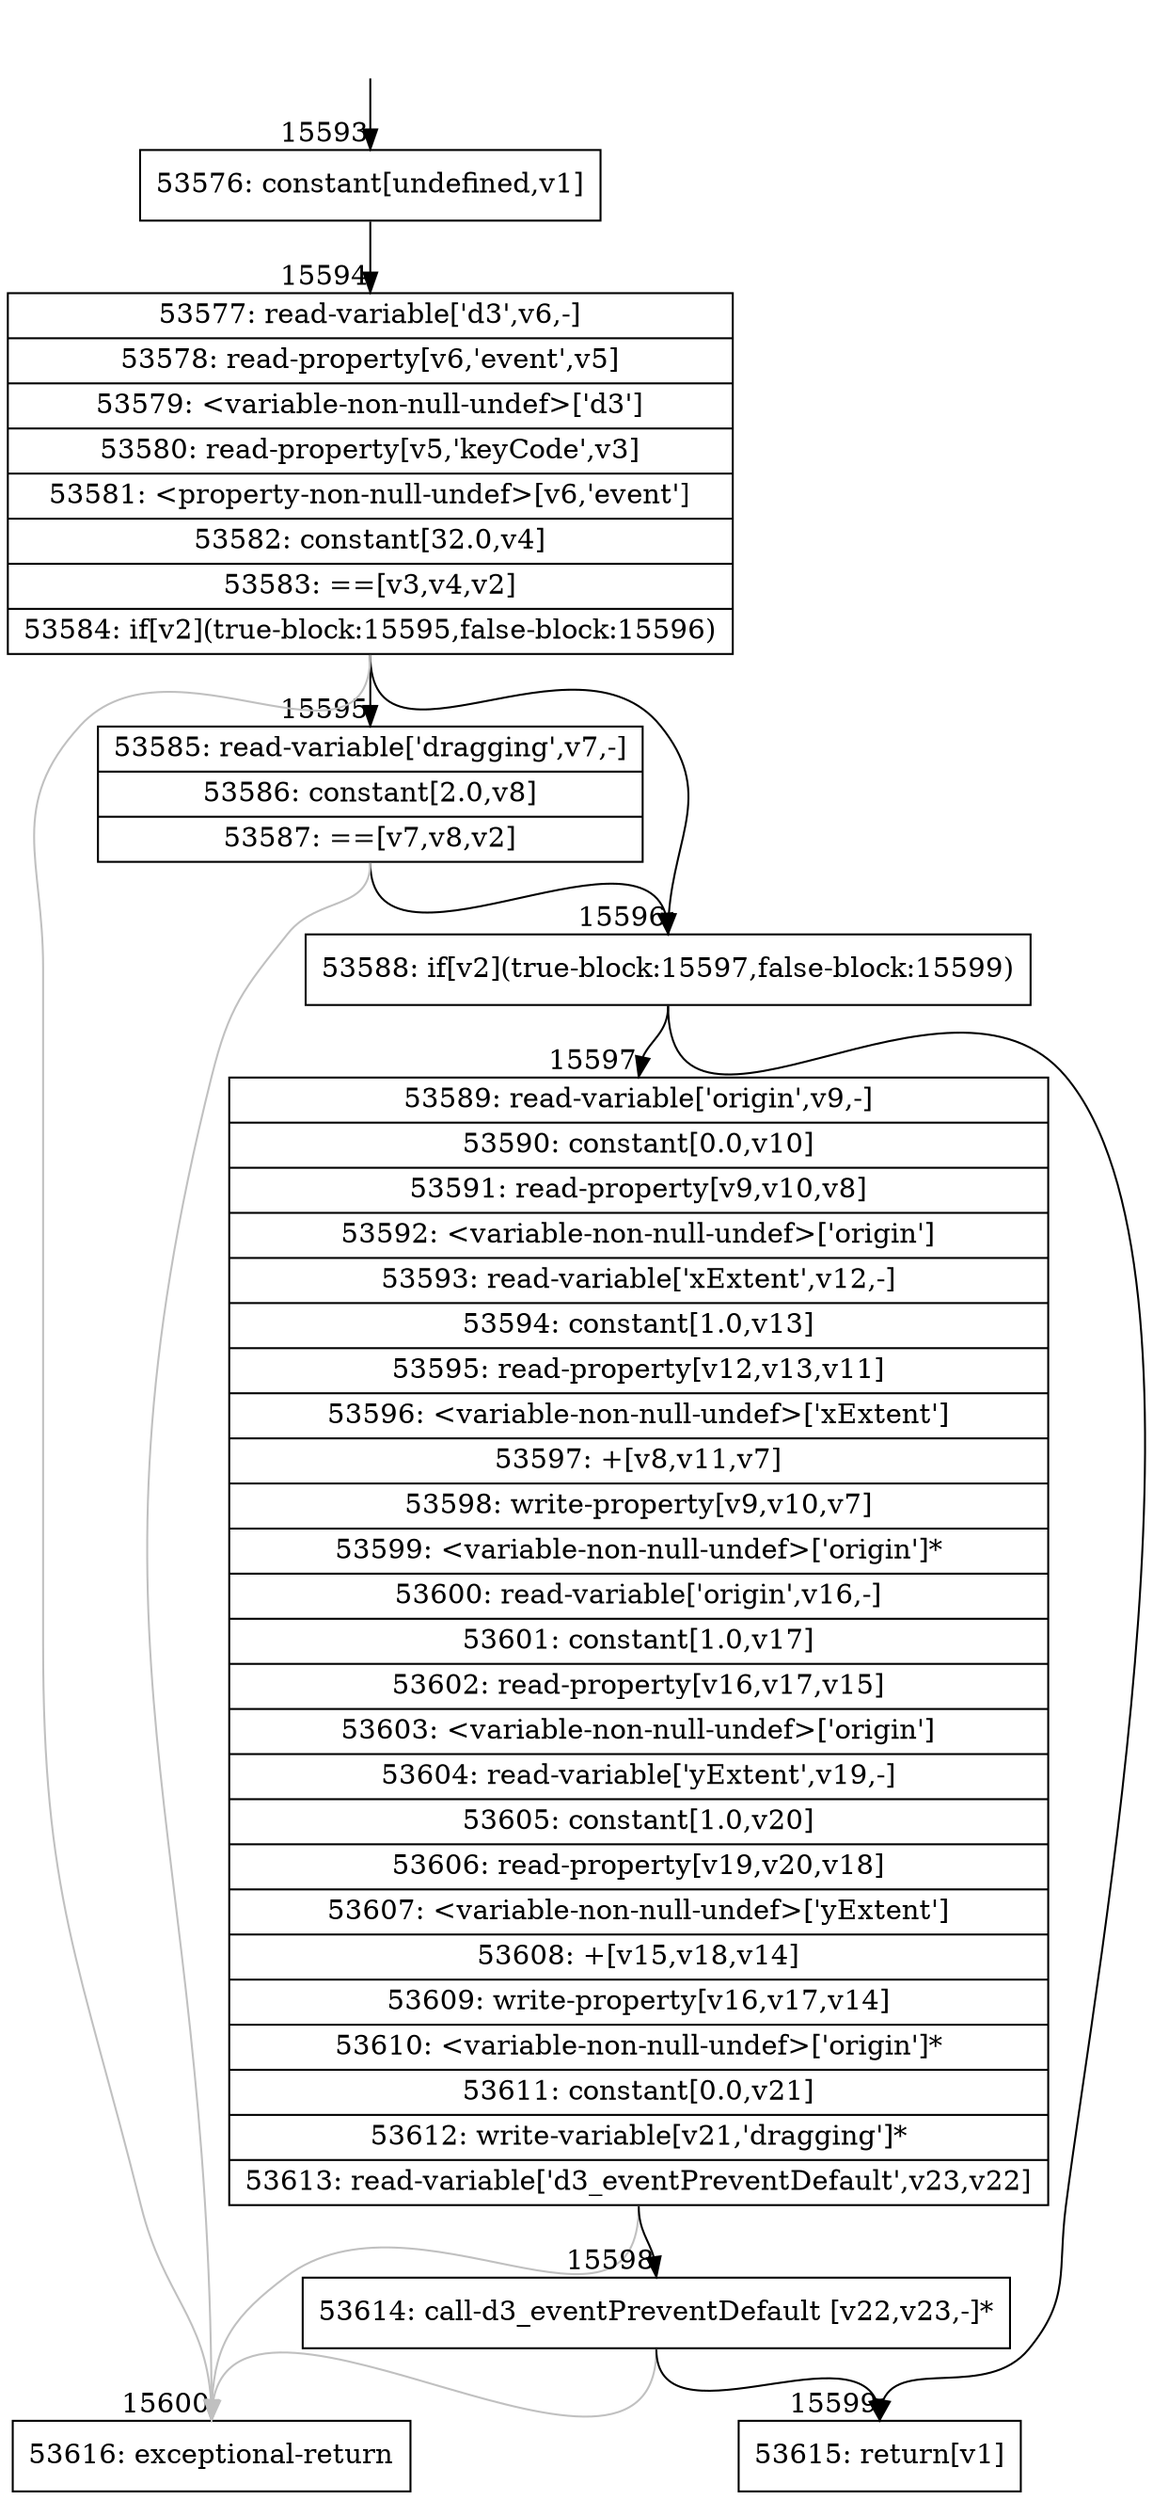 digraph {
rankdir="TD"
BB_entry1449[shape=none,label=""];
BB_entry1449 -> BB15593 [tailport=s, headport=n, headlabel="    15593"]
BB15593 [shape=record label="{53576: constant[undefined,v1]}" ] 
BB15593 -> BB15594 [tailport=s, headport=n, headlabel="      15594"]
BB15594 [shape=record label="{53577: read-variable['d3',v6,-]|53578: read-property[v6,'event',v5]|53579: \<variable-non-null-undef\>['d3']|53580: read-property[v5,'keyCode',v3]|53581: \<property-non-null-undef\>[v6,'event']|53582: constant[32.0,v4]|53583: ==[v3,v4,v2]|53584: if[v2](true-block:15595,false-block:15596)}" ] 
BB15594 -> BB15596 [tailport=s, headport=n, headlabel="      15596"]
BB15594 -> BB15595 [tailport=s, headport=n, headlabel="      15595"]
BB15594 -> BB15600 [tailport=s, headport=n, color=gray, headlabel="      15600"]
BB15595 [shape=record label="{53585: read-variable['dragging',v7,-]|53586: constant[2.0,v8]|53587: ==[v7,v8,v2]}" ] 
BB15595 -> BB15596 [tailport=s, headport=n]
BB15595 -> BB15600 [tailport=s, headport=n, color=gray]
BB15596 [shape=record label="{53588: if[v2](true-block:15597,false-block:15599)}" ] 
BB15596 -> BB15597 [tailport=s, headport=n, headlabel="      15597"]
BB15596 -> BB15599 [tailport=s, headport=n, headlabel="      15599"]
BB15597 [shape=record label="{53589: read-variable['origin',v9,-]|53590: constant[0.0,v10]|53591: read-property[v9,v10,v8]|53592: \<variable-non-null-undef\>['origin']|53593: read-variable['xExtent',v12,-]|53594: constant[1.0,v13]|53595: read-property[v12,v13,v11]|53596: \<variable-non-null-undef\>['xExtent']|53597: +[v8,v11,v7]|53598: write-property[v9,v10,v7]|53599: \<variable-non-null-undef\>['origin']*|53600: read-variable['origin',v16,-]|53601: constant[1.0,v17]|53602: read-property[v16,v17,v15]|53603: \<variable-non-null-undef\>['origin']|53604: read-variable['yExtent',v19,-]|53605: constant[1.0,v20]|53606: read-property[v19,v20,v18]|53607: \<variable-non-null-undef\>['yExtent']|53608: +[v15,v18,v14]|53609: write-property[v16,v17,v14]|53610: \<variable-non-null-undef\>['origin']*|53611: constant[0.0,v21]|53612: write-variable[v21,'dragging']*|53613: read-variable['d3_eventPreventDefault',v23,v22]}" ] 
BB15597 -> BB15598 [tailport=s, headport=n, headlabel="      15598"]
BB15597 -> BB15600 [tailport=s, headport=n, color=gray]
BB15598 [shape=record label="{53614: call-d3_eventPreventDefault [v22,v23,-]*}" ] 
BB15598 -> BB15599 [tailport=s, headport=n]
BB15598 -> BB15600 [tailport=s, headport=n, color=gray]
BB15599 [shape=record label="{53615: return[v1]}" ] 
BB15600 [shape=record label="{53616: exceptional-return}" ] 
//#$~ 9179
}
